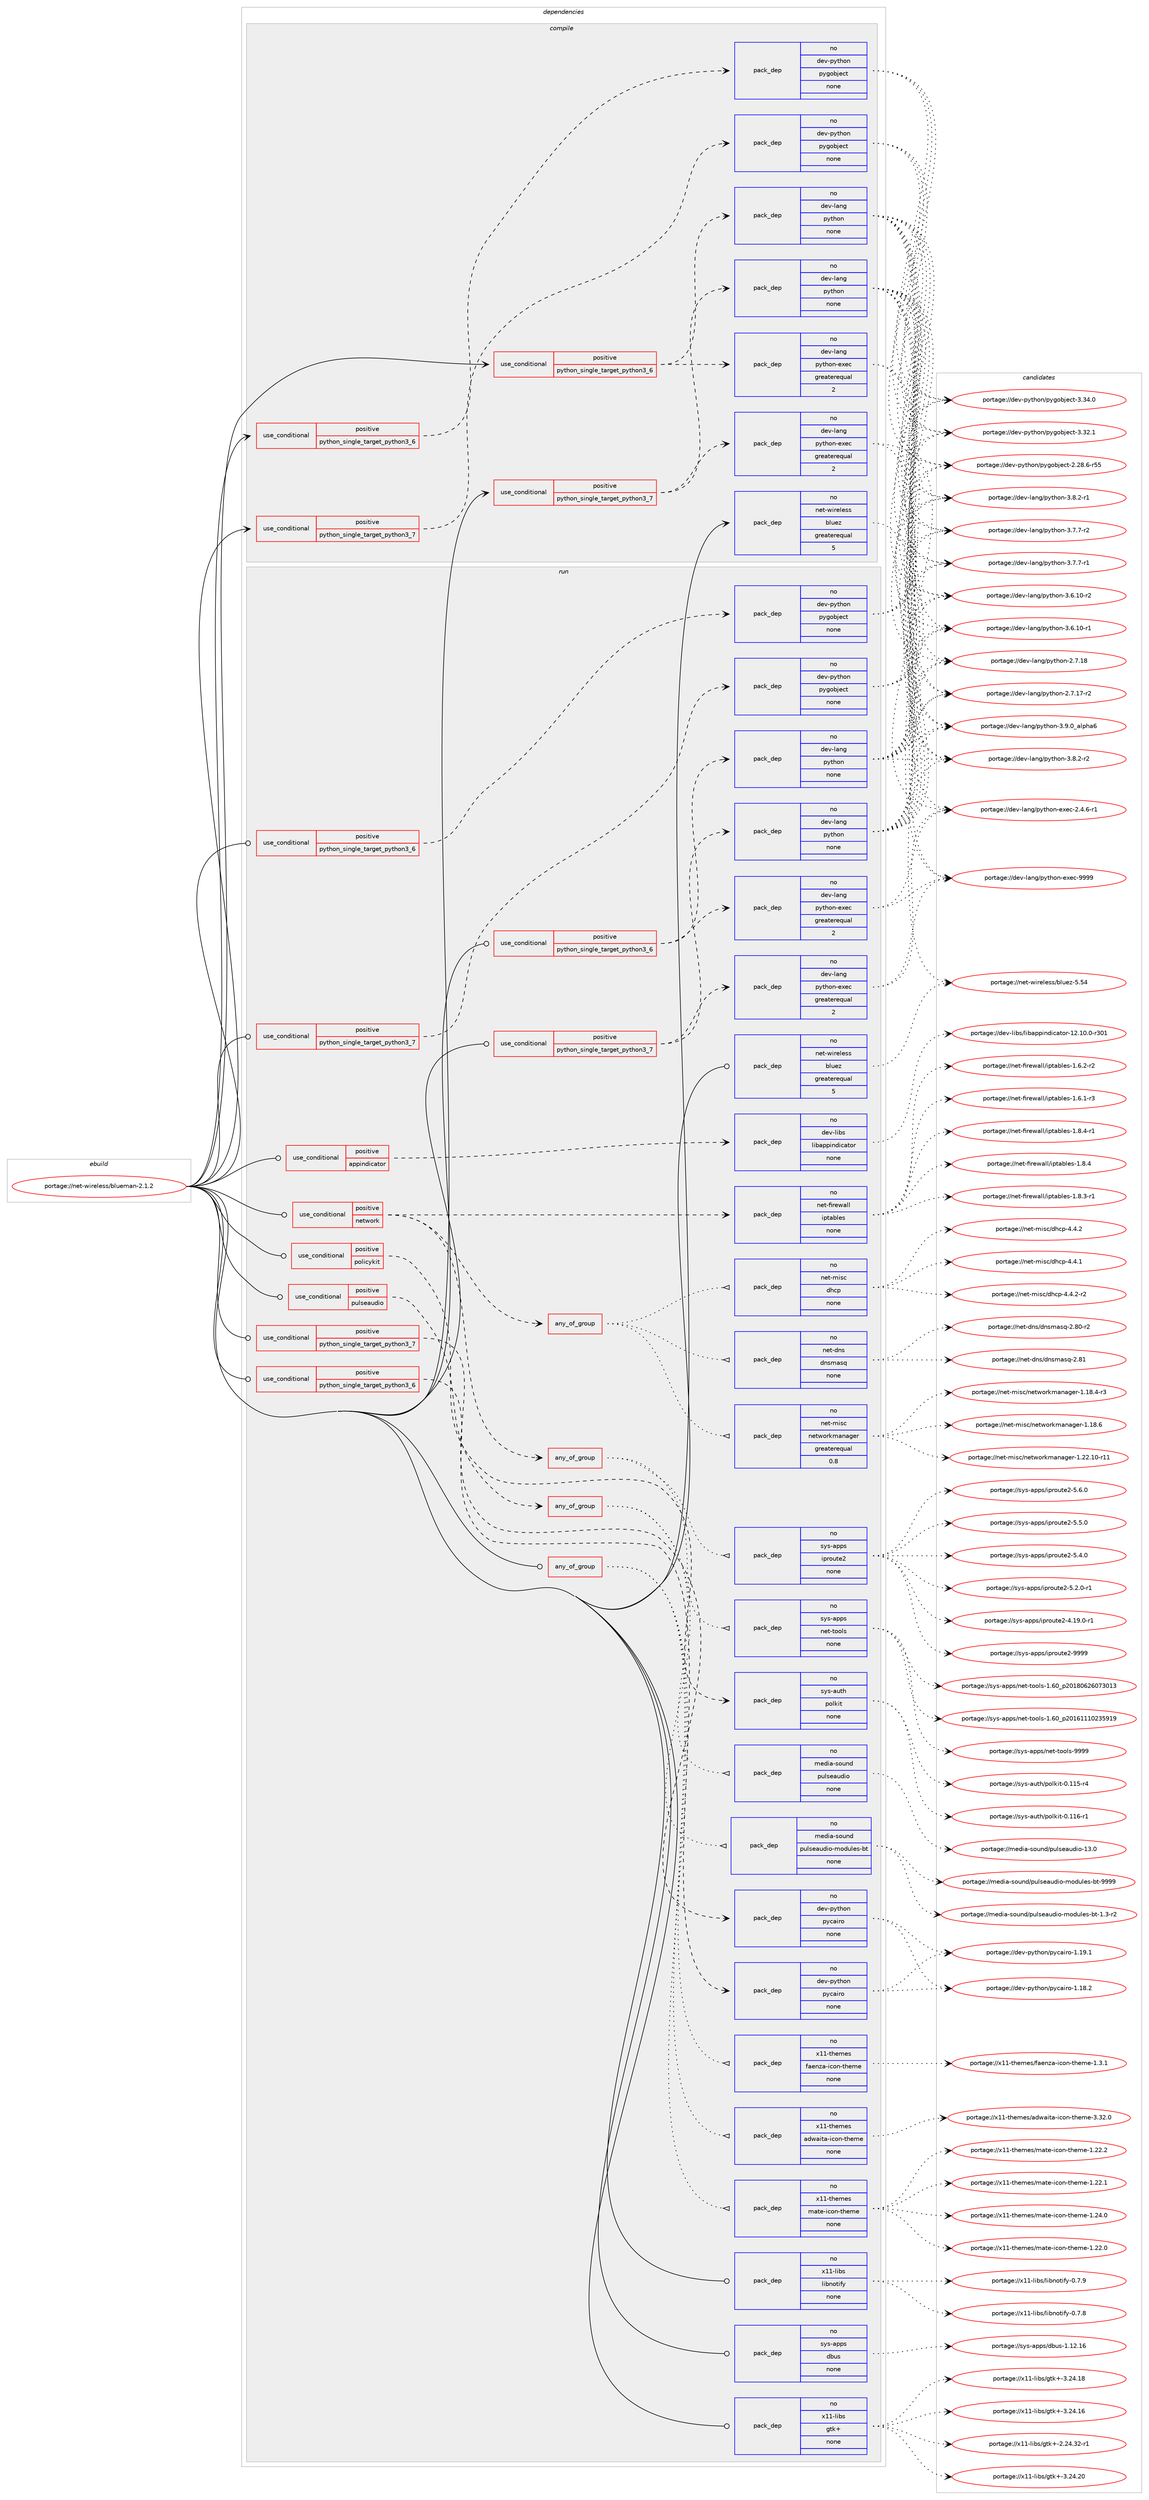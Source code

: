 digraph prolog {

# *************
# Graph options
# *************

newrank=true;
concentrate=true;
compound=true;
graph [rankdir=LR,fontname=Helvetica,fontsize=10,ranksep=1.5];#, ranksep=2.5, nodesep=0.2];
edge  [arrowhead=vee];
node  [fontname=Helvetica,fontsize=10];

# **********
# The ebuild
# **********

subgraph cluster_leftcol {
color=gray;
rank=same;
label=<<i>ebuild</i>>;
id [label="portage://net-wireless/blueman-2.1.2", color=red, width=4, href="../net-wireless/blueman-2.1.2.svg"];
}

# ****************
# The dependencies
# ****************

subgraph cluster_midcol {
color=gray;
label=<<i>dependencies</i>>;
subgraph cluster_compile {
fillcolor="#eeeeee";
style=filled;
label=<<i>compile</i>>;
subgraph cond934 {
dependency7426 [label=<<TABLE BORDER="0" CELLBORDER="1" CELLSPACING="0" CELLPADDING="4"><TR><TD ROWSPAN="3" CELLPADDING="10">use_conditional</TD></TR><TR><TD>positive</TD></TR><TR><TD>python_single_target_python3_6</TD></TR></TABLE>>, shape=none, color=red];
subgraph pack6392 {
dependency7427 [label=<<TABLE BORDER="0" CELLBORDER="1" CELLSPACING="0" CELLPADDING="4" WIDTH="220"><TR><TD ROWSPAN="6" CELLPADDING="30">pack_dep</TD></TR><TR><TD WIDTH="110">no</TD></TR><TR><TD>dev-lang</TD></TR><TR><TD>python</TD></TR><TR><TD>none</TD></TR><TR><TD></TD></TR></TABLE>>, shape=none, color=blue];
}
dependency7426:e -> dependency7427:w [weight=20,style="dashed",arrowhead="vee"];
subgraph pack6393 {
dependency7428 [label=<<TABLE BORDER="0" CELLBORDER="1" CELLSPACING="0" CELLPADDING="4" WIDTH="220"><TR><TD ROWSPAN="6" CELLPADDING="30">pack_dep</TD></TR><TR><TD WIDTH="110">no</TD></TR><TR><TD>dev-lang</TD></TR><TR><TD>python-exec</TD></TR><TR><TD>greaterequal</TD></TR><TR><TD>2</TD></TR></TABLE>>, shape=none, color=blue];
}
dependency7426:e -> dependency7428:w [weight=20,style="dashed",arrowhead="vee"];
}
id:e -> dependency7426:w [weight=20,style="solid",arrowhead="vee"];
subgraph cond935 {
dependency7429 [label=<<TABLE BORDER="0" CELLBORDER="1" CELLSPACING="0" CELLPADDING="4"><TR><TD ROWSPAN="3" CELLPADDING="10">use_conditional</TD></TR><TR><TD>positive</TD></TR><TR><TD>python_single_target_python3_6</TD></TR></TABLE>>, shape=none, color=red];
subgraph pack6394 {
dependency7430 [label=<<TABLE BORDER="0" CELLBORDER="1" CELLSPACING="0" CELLPADDING="4" WIDTH="220"><TR><TD ROWSPAN="6" CELLPADDING="30">pack_dep</TD></TR><TR><TD WIDTH="110">no</TD></TR><TR><TD>dev-python</TD></TR><TR><TD>pygobject</TD></TR><TR><TD>none</TD></TR><TR><TD></TD></TR></TABLE>>, shape=none, color=blue];
}
dependency7429:e -> dependency7430:w [weight=20,style="dashed",arrowhead="vee"];
}
id:e -> dependency7429:w [weight=20,style="solid",arrowhead="vee"];
subgraph cond936 {
dependency7431 [label=<<TABLE BORDER="0" CELLBORDER="1" CELLSPACING="0" CELLPADDING="4"><TR><TD ROWSPAN="3" CELLPADDING="10">use_conditional</TD></TR><TR><TD>positive</TD></TR><TR><TD>python_single_target_python3_7</TD></TR></TABLE>>, shape=none, color=red];
subgraph pack6395 {
dependency7432 [label=<<TABLE BORDER="0" CELLBORDER="1" CELLSPACING="0" CELLPADDING="4" WIDTH="220"><TR><TD ROWSPAN="6" CELLPADDING="30">pack_dep</TD></TR><TR><TD WIDTH="110">no</TD></TR><TR><TD>dev-lang</TD></TR><TR><TD>python</TD></TR><TR><TD>none</TD></TR><TR><TD></TD></TR></TABLE>>, shape=none, color=blue];
}
dependency7431:e -> dependency7432:w [weight=20,style="dashed",arrowhead="vee"];
subgraph pack6396 {
dependency7433 [label=<<TABLE BORDER="0" CELLBORDER="1" CELLSPACING="0" CELLPADDING="4" WIDTH="220"><TR><TD ROWSPAN="6" CELLPADDING="30">pack_dep</TD></TR><TR><TD WIDTH="110">no</TD></TR><TR><TD>dev-lang</TD></TR><TR><TD>python-exec</TD></TR><TR><TD>greaterequal</TD></TR><TR><TD>2</TD></TR></TABLE>>, shape=none, color=blue];
}
dependency7431:e -> dependency7433:w [weight=20,style="dashed",arrowhead="vee"];
}
id:e -> dependency7431:w [weight=20,style="solid",arrowhead="vee"];
subgraph cond937 {
dependency7434 [label=<<TABLE BORDER="0" CELLBORDER="1" CELLSPACING="0" CELLPADDING="4"><TR><TD ROWSPAN="3" CELLPADDING="10">use_conditional</TD></TR><TR><TD>positive</TD></TR><TR><TD>python_single_target_python3_7</TD></TR></TABLE>>, shape=none, color=red];
subgraph pack6397 {
dependency7435 [label=<<TABLE BORDER="0" CELLBORDER="1" CELLSPACING="0" CELLPADDING="4" WIDTH="220"><TR><TD ROWSPAN="6" CELLPADDING="30">pack_dep</TD></TR><TR><TD WIDTH="110">no</TD></TR><TR><TD>dev-python</TD></TR><TR><TD>pygobject</TD></TR><TR><TD>none</TD></TR><TR><TD></TD></TR></TABLE>>, shape=none, color=blue];
}
dependency7434:e -> dependency7435:w [weight=20,style="dashed",arrowhead="vee"];
}
id:e -> dependency7434:w [weight=20,style="solid",arrowhead="vee"];
subgraph pack6398 {
dependency7436 [label=<<TABLE BORDER="0" CELLBORDER="1" CELLSPACING="0" CELLPADDING="4" WIDTH="220"><TR><TD ROWSPAN="6" CELLPADDING="30">pack_dep</TD></TR><TR><TD WIDTH="110">no</TD></TR><TR><TD>net-wireless</TD></TR><TR><TD>bluez</TD></TR><TR><TD>greaterequal</TD></TR><TR><TD>5</TD></TR></TABLE>>, shape=none, color=blue];
}
id:e -> dependency7436:w [weight=20,style="solid",arrowhead="vee"];
}
subgraph cluster_compileandrun {
fillcolor="#eeeeee";
style=filled;
label=<<i>compile and run</i>>;
}
subgraph cluster_run {
fillcolor="#eeeeee";
style=filled;
label=<<i>run</i>>;
subgraph any86 {
dependency7437 [label=<<TABLE BORDER="0" CELLBORDER="1" CELLSPACING="0" CELLPADDING="4"><TR><TD CELLPADDING="10">any_of_group</TD></TR></TABLE>>, shape=none, color=red];subgraph pack6399 {
dependency7438 [label=<<TABLE BORDER="0" CELLBORDER="1" CELLSPACING="0" CELLPADDING="4" WIDTH="220"><TR><TD ROWSPAN="6" CELLPADDING="30">pack_dep</TD></TR><TR><TD WIDTH="110">no</TD></TR><TR><TD>x11-themes</TD></TR><TR><TD>adwaita-icon-theme</TD></TR><TR><TD>none</TD></TR><TR><TD></TD></TR></TABLE>>, shape=none, color=blue];
}
dependency7437:e -> dependency7438:w [weight=20,style="dotted",arrowhead="oinv"];
subgraph pack6400 {
dependency7439 [label=<<TABLE BORDER="0" CELLBORDER="1" CELLSPACING="0" CELLPADDING="4" WIDTH="220"><TR><TD ROWSPAN="6" CELLPADDING="30">pack_dep</TD></TR><TR><TD WIDTH="110">no</TD></TR><TR><TD>x11-themes</TD></TR><TR><TD>faenza-icon-theme</TD></TR><TR><TD>none</TD></TR><TR><TD></TD></TR></TABLE>>, shape=none, color=blue];
}
dependency7437:e -> dependency7439:w [weight=20,style="dotted",arrowhead="oinv"];
subgraph pack6401 {
dependency7440 [label=<<TABLE BORDER="0" CELLBORDER="1" CELLSPACING="0" CELLPADDING="4" WIDTH="220"><TR><TD ROWSPAN="6" CELLPADDING="30">pack_dep</TD></TR><TR><TD WIDTH="110">no</TD></TR><TR><TD>x11-themes</TD></TR><TR><TD>mate-icon-theme</TD></TR><TR><TD>none</TD></TR><TR><TD></TD></TR></TABLE>>, shape=none, color=blue];
}
dependency7437:e -> dependency7440:w [weight=20,style="dotted",arrowhead="oinv"];
}
id:e -> dependency7437:w [weight=20,style="solid",arrowhead="odot"];
subgraph cond938 {
dependency7441 [label=<<TABLE BORDER="0" CELLBORDER="1" CELLSPACING="0" CELLPADDING="4"><TR><TD ROWSPAN="3" CELLPADDING="10">use_conditional</TD></TR><TR><TD>positive</TD></TR><TR><TD>appindicator</TD></TR></TABLE>>, shape=none, color=red];
subgraph pack6402 {
dependency7442 [label=<<TABLE BORDER="0" CELLBORDER="1" CELLSPACING="0" CELLPADDING="4" WIDTH="220"><TR><TD ROWSPAN="6" CELLPADDING="30">pack_dep</TD></TR><TR><TD WIDTH="110">no</TD></TR><TR><TD>dev-libs</TD></TR><TR><TD>libappindicator</TD></TR><TR><TD>none</TD></TR><TR><TD></TD></TR></TABLE>>, shape=none, color=blue];
}
dependency7441:e -> dependency7442:w [weight=20,style="dashed",arrowhead="vee"];
}
id:e -> dependency7441:w [weight=20,style="solid",arrowhead="odot"];
subgraph cond939 {
dependency7443 [label=<<TABLE BORDER="0" CELLBORDER="1" CELLSPACING="0" CELLPADDING="4"><TR><TD ROWSPAN="3" CELLPADDING="10">use_conditional</TD></TR><TR><TD>positive</TD></TR><TR><TD>network</TD></TR></TABLE>>, shape=none, color=red];
subgraph pack6403 {
dependency7444 [label=<<TABLE BORDER="0" CELLBORDER="1" CELLSPACING="0" CELLPADDING="4" WIDTH="220"><TR><TD ROWSPAN="6" CELLPADDING="30">pack_dep</TD></TR><TR><TD WIDTH="110">no</TD></TR><TR><TD>net-firewall</TD></TR><TR><TD>iptables</TD></TR><TR><TD>none</TD></TR><TR><TD></TD></TR></TABLE>>, shape=none, color=blue];
}
dependency7443:e -> dependency7444:w [weight=20,style="dashed",arrowhead="vee"];
subgraph any87 {
dependency7445 [label=<<TABLE BORDER="0" CELLBORDER="1" CELLSPACING="0" CELLPADDING="4"><TR><TD CELLPADDING="10">any_of_group</TD></TR></TABLE>>, shape=none, color=red];subgraph pack6404 {
dependency7446 [label=<<TABLE BORDER="0" CELLBORDER="1" CELLSPACING="0" CELLPADDING="4" WIDTH="220"><TR><TD ROWSPAN="6" CELLPADDING="30">pack_dep</TD></TR><TR><TD WIDTH="110">no</TD></TR><TR><TD>sys-apps</TD></TR><TR><TD>net-tools</TD></TR><TR><TD>none</TD></TR><TR><TD></TD></TR></TABLE>>, shape=none, color=blue];
}
dependency7445:e -> dependency7446:w [weight=20,style="dotted",arrowhead="oinv"];
subgraph pack6405 {
dependency7447 [label=<<TABLE BORDER="0" CELLBORDER="1" CELLSPACING="0" CELLPADDING="4" WIDTH="220"><TR><TD ROWSPAN="6" CELLPADDING="30">pack_dep</TD></TR><TR><TD WIDTH="110">no</TD></TR><TR><TD>sys-apps</TD></TR><TR><TD>iproute2</TD></TR><TR><TD>none</TD></TR><TR><TD></TD></TR></TABLE>>, shape=none, color=blue];
}
dependency7445:e -> dependency7447:w [weight=20,style="dotted",arrowhead="oinv"];
}
dependency7443:e -> dependency7445:w [weight=20,style="dashed",arrowhead="vee"];
subgraph any88 {
dependency7448 [label=<<TABLE BORDER="0" CELLBORDER="1" CELLSPACING="0" CELLPADDING="4"><TR><TD CELLPADDING="10">any_of_group</TD></TR></TABLE>>, shape=none, color=red];subgraph pack6406 {
dependency7449 [label=<<TABLE BORDER="0" CELLBORDER="1" CELLSPACING="0" CELLPADDING="4" WIDTH="220"><TR><TD ROWSPAN="6" CELLPADDING="30">pack_dep</TD></TR><TR><TD WIDTH="110">no</TD></TR><TR><TD>net-dns</TD></TR><TR><TD>dnsmasq</TD></TR><TR><TD>none</TD></TR><TR><TD></TD></TR></TABLE>>, shape=none, color=blue];
}
dependency7448:e -> dependency7449:w [weight=20,style="dotted",arrowhead="oinv"];
subgraph pack6407 {
dependency7450 [label=<<TABLE BORDER="0" CELLBORDER="1" CELLSPACING="0" CELLPADDING="4" WIDTH="220"><TR><TD ROWSPAN="6" CELLPADDING="30">pack_dep</TD></TR><TR><TD WIDTH="110">no</TD></TR><TR><TD>net-misc</TD></TR><TR><TD>dhcp</TD></TR><TR><TD>none</TD></TR><TR><TD></TD></TR></TABLE>>, shape=none, color=blue];
}
dependency7448:e -> dependency7450:w [weight=20,style="dotted",arrowhead="oinv"];
subgraph pack6408 {
dependency7451 [label=<<TABLE BORDER="0" CELLBORDER="1" CELLSPACING="0" CELLPADDING="4" WIDTH="220"><TR><TD ROWSPAN="6" CELLPADDING="30">pack_dep</TD></TR><TR><TD WIDTH="110">no</TD></TR><TR><TD>net-misc</TD></TR><TR><TD>networkmanager</TD></TR><TR><TD>greaterequal</TD></TR><TR><TD>0.8</TD></TR></TABLE>>, shape=none, color=blue];
}
dependency7448:e -> dependency7451:w [weight=20,style="dotted",arrowhead="oinv"];
}
dependency7443:e -> dependency7448:w [weight=20,style="dashed",arrowhead="vee"];
}
id:e -> dependency7443:w [weight=20,style="solid",arrowhead="odot"];
subgraph cond940 {
dependency7452 [label=<<TABLE BORDER="0" CELLBORDER="1" CELLSPACING="0" CELLPADDING="4"><TR><TD ROWSPAN="3" CELLPADDING="10">use_conditional</TD></TR><TR><TD>positive</TD></TR><TR><TD>policykit</TD></TR></TABLE>>, shape=none, color=red];
subgraph pack6409 {
dependency7453 [label=<<TABLE BORDER="0" CELLBORDER="1" CELLSPACING="0" CELLPADDING="4" WIDTH="220"><TR><TD ROWSPAN="6" CELLPADDING="30">pack_dep</TD></TR><TR><TD WIDTH="110">no</TD></TR><TR><TD>sys-auth</TD></TR><TR><TD>polkit</TD></TR><TR><TD>none</TD></TR><TR><TD></TD></TR></TABLE>>, shape=none, color=blue];
}
dependency7452:e -> dependency7453:w [weight=20,style="dashed",arrowhead="vee"];
}
id:e -> dependency7452:w [weight=20,style="solid",arrowhead="odot"];
subgraph cond941 {
dependency7454 [label=<<TABLE BORDER="0" CELLBORDER="1" CELLSPACING="0" CELLPADDING="4"><TR><TD ROWSPAN="3" CELLPADDING="10">use_conditional</TD></TR><TR><TD>positive</TD></TR><TR><TD>pulseaudio</TD></TR></TABLE>>, shape=none, color=red];
subgraph any89 {
dependency7455 [label=<<TABLE BORDER="0" CELLBORDER="1" CELLSPACING="0" CELLPADDING="4"><TR><TD CELLPADDING="10">any_of_group</TD></TR></TABLE>>, shape=none, color=red];subgraph pack6410 {
dependency7456 [label=<<TABLE BORDER="0" CELLBORDER="1" CELLSPACING="0" CELLPADDING="4" WIDTH="220"><TR><TD ROWSPAN="6" CELLPADDING="30">pack_dep</TD></TR><TR><TD WIDTH="110">no</TD></TR><TR><TD>media-sound</TD></TR><TR><TD>pulseaudio</TD></TR><TR><TD>none</TD></TR><TR><TD></TD></TR></TABLE>>, shape=none, color=blue];
}
dependency7455:e -> dependency7456:w [weight=20,style="dotted",arrowhead="oinv"];
subgraph pack6411 {
dependency7457 [label=<<TABLE BORDER="0" CELLBORDER="1" CELLSPACING="0" CELLPADDING="4" WIDTH="220"><TR><TD ROWSPAN="6" CELLPADDING="30">pack_dep</TD></TR><TR><TD WIDTH="110">no</TD></TR><TR><TD>media-sound</TD></TR><TR><TD>pulseaudio-modules-bt</TD></TR><TR><TD>none</TD></TR><TR><TD></TD></TR></TABLE>>, shape=none, color=blue];
}
dependency7455:e -> dependency7457:w [weight=20,style="dotted",arrowhead="oinv"];
}
dependency7454:e -> dependency7455:w [weight=20,style="dashed",arrowhead="vee"];
}
id:e -> dependency7454:w [weight=20,style="solid",arrowhead="odot"];
subgraph cond942 {
dependency7458 [label=<<TABLE BORDER="0" CELLBORDER="1" CELLSPACING="0" CELLPADDING="4"><TR><TD ROWSPAN="3" CELLPADDING="10">use_conditional</TD></TR><TR><TD>positive</TD></TR><TR><TD>python_single_target_python3_6</TD></TR></TABLE>>, shape=none, color=red];
subgraph pack6412 {
dependency7459 [label=<<TABLE BORDER="0" CELLBORDER="1" CELLSPACING="0" CELLPADDING="4" WIDTH="220"><TR><TD ROWSPAN="6" CELLPADDING="30">pack_dep</TD></TR><TR><TD WIDTH="110">no</TD></TR><TR><TD>dev-lang</TD></TR><TR><TD>python</TD></TR><TR><TD>none</TD></TR><TR><TD></TD></TR></TABLE>>, shape=none, color=blue];
}
dependency7458:e -> dependency7459:w [weight=20,style="dashed",arrowhead="vee"];
subgraph pack6413 {
dependency7460 [label=<<TABLE BORDER="0" CELLBORDER="1" CELLSPACING="0" CELLPADDING="4" WIDTH="220"><TR><TD ROWSPAN="6" CELLPADDING="30">pack_dep</TD></TR><TR><TD WIDTH="110">no</TD></TR><TR><TD>dev-lang</TD></TR><TR><TD>python-exec</TD></TR><TR><TD>greaterequal</TD></TR><TR><TD>2</TD></TR></TABLE>>, shape=none, color=blue];
}
dependency7458:e -> dependency7460:w [weight=20,style="dashed",arrowhead="vee"];
}
id:e -> dependency7458:w [weight=20,style="solid",arrowhead="odot"];
subgraph cond943 {
dependency7461 [label=<<TABLE BORDER="0" CELLBORDER="1" CELLSPACING="0" CELLPADDING="4"><TR><TD ROWSPAN="3" CELLPADDING="10">use_conditional</TD></TR><TR><TD>positive</TD></TR><TR><TD>python_single_target_python3_6</TD></TR></TABLE>>, shape=none, color=red];
subgraph pack6414 {
dependency7462 [label=<<TABLE BORDER="0" CELLBORDER="1" CELLSPACING="0" CELLPADDING="4" WIDTH="220"><TR><TD ROWSPAN="6" CELLPADDING="30">pack_dep</TD></TR><TR><TD WIDTH="110">no</TD></TR><TR><TD>dev-python</TD></TR><TR><TD>pycairo</TD></TR><TR><TD>none</TD></TR><TR><TD></TD></TR></TABLE>>, shape=none, color=blue];
}
dependency7461:e -> dependency7462:w [weight=20,style="dashed",arrowhead="vee"];
}
id:e -> dependency7461:w [weight=20,style="solid",arrowhead="odot"];
subgraph cond944 {
dependency7463 [label=<<TABLE BORDER="0" CELLBORDER="1" CELLSPACING="0" CELLPADDING="4"><TR><TD ROWSPAN="3" CELLPADDING="10">use_conditional</TD></TR><TR><TD>positive</TD></TR><TR><TD>python_single_target_python3_6</TD></TR></TABLE>>, shape=none, color=red];
subgraph pack6415 {
dependency7464 [label=<<TABLE BORDER="0" CELLBORDER="1" CELLSPACING="0" CELLPADDING="4" WIDTH="220"><TR><TD ROWSPAN="6" CELLPADDING="30">pack_dep</TD></TR><TR><TD WIDTH="110">no</TD></TR><TR><TD>dev-python</TD></TR><TR><TD>pygobject</TD></TR><TR><TD>none</TD></TR><TR><TD></TD></TR></TABLE>>, shape=none, color=blue];
}
dependency7463:e -> dependency7464:w [weight=20,style="dashed",arrowhead="vee"];
}
id:e -> dependency7463:w [weight=20,style="solid",arrowhead="odot"];
subgraph cond945 {
dependency7465 [label=<<TABLE BORDER="0" CELLBORDER="1" CELLSPACING="0" CELLPADDING="4"><TR><TD ROWSPAN="3" CELLPADDING="10">use_conditional</TD></TR><TR><TD>positive</TD></TR><TR><TD>python_single_target_python3_7</TD></TR></TABLE>>, shape=none, color=red];
subgraph pack6416 {
dependency7466 [label=<<TABLE BORDER="0" CELLBORDER="1" CELLSPACING="0" CELLPADDING="4" WIDTH="220"><TR><TD ROWSPAN="6" CELLPADDING="30">pack_dep</TD></TR><TR><TD WIDTH="110">no</TD></TR><TR><TD>dev-lang</TD></TR><TR><TD>python</TD></TR><TR><TD>none</TD></TR><TR><TD></TD></TR></TABLE>>, shape=none, color=blue];
}
dependency7465:e -> dependency7466:w [weight=20,style="dashed",arrowhead="vee"];
subgraph pack6417 {
dependency7467 [label=<<TABLE BORDER="0" CELLBORDER="1" CELLSPACING="0" CELLPADDING="4" WIDTH="220"><TR><TD ROWSPAN="6" CELLPADDING="30">pack_dep</TD></TR><TR><TD WIDTH="110">no</TD></TR><TR><TD>dev-lang</TD></TR><TR><TD>python-exec</TD></TR><TR><TD>greaterequal</TD></TR><TR><TD>2</TD></TR></TABLE>>, shape=none, color=blue];
}
dependency7465:e -> dependency7467:w [weight=20,style="dashed",arrowhead="vee"];
}
id:e -> dependency7465:w [weight=20,style="solid",arrowhead="odot"];
subgraph cond946 {
dependency7468 [label=<<TABLE BORDER="0" CELLBORDER="1" CELLSPACING="0" CELLPADDING="4"><TR><TD ROWSPAN="3" CELLPADDING="10">use_conditional</TD></TR><TR><TD>positive</TD></TR><TR><TD>python_single_target_python3_7</TD></TR></TABLE>>, shape=none, color=red];
subgraph pack6418 {
dependency7469 [label=<<TABLE BORDER="0" CELLBORDER="1" CELLSPACING="0" CELLPADDING="4" WIDTH="220"><TR><TD ROWSPAN="6" CELLPADDING="30">pack_dep</TD></TR><TR><TD WIDTH="110">no</TD></TR><TR><TD>dev-python</TD></TR><TR><TD>pycairo</TD></TR><TR><TD>none</TD></TR><TR><TD></TD></TR></TABLE>>, shape=none, color=blue];
}
dependency7468:e -> dependency7469:w [weight=20,style="dashed",arrowhead="vee"];
}
id:e -> dependency7468:w [weight=20,style="solid",arrowhead="odot"];
subgraph cond947 {
dependency7470 [label=<<TABLE BORDER="0" CELLBORDER="1" CELLSPACING="0" CELLPADDING="4"><TR><TD ROWSPAN="3" CELLPADDING="10">use_conditional</TD></TR><TR><TD>positive</TD></TR><TR><TD>python_single_target_python3_7</TD></TR></TABLE>>, shape=none, color=red];
subgraph pack6419 {
dependency7471 [label=<<TABLE BORDER="0" CELLBORDER="1" CELLSPACING="0" CELLPADDING="4" WIDTH="220"><TR><TD ROWSPAN="6" CELLPADDING="30">pack_dep</TD></TR><TR><TD WIDTH="110">no</TD></TR><TR><TD>dev-python</TD></TR><TR><TD>pygobject</TD></TR><TR><TD>none</TD></TR><TR><TD></TD></TR></TABLE>>, shape=none, color=blue];
}
dependency7470:e -> dependency7471:w [weight=20,style="dashed",arrowhead="vee"];
}
id:e -> dependency7470:w [weight=20,style="solid",arrowhead="odot"];
subgraph pack6420 {
dependency7472 [label=<<TABLE BORDER="0" CELLBORDER="1" CELLSPACING="0" CELLPADDING="4" WIDTH="220"><TR><TD ROWSPAN="6" CELLPADDING="30">pack_dep</TD></TR><TR><TD WIDTH="110">no</TD></TR><TR><TD>net-wireless</TD></TR><TR><TD>bluez</TD></TR><TR><TD>greaterequal</TD></TR><TR><TD>5</TD></TR></TABLE>>, shape=none, color=blue];
}
id:e -> dependency7472:w [weight=20,style="solid",arrowhead="odot"];
subgraph pack6421 {
dependency7473 [label=<<TABLE BORDER="0" CELLBORDER="1" CELLSPACING="0" CELLPADDING="4" WIDTH="220"><TR><TD ROWSPAN="6" CELLPADDING="30">pack_dep</TD></TR><TR><TD WIDTH="110">no</TD></TR><TR><TD>sys-apps</TD></TR><TR><TD>dbus</TD></TR><TR><TD>none</TD></TR><TR><TD></TD></TR></TABLE>>, shape=none, color=blue];
}
id:e -> dependency7473:w [weight=20,style="solid",arrowhead="odot"];
subgraph pack6422 {
dependency7474 [label=<<TABLE BORDER="0" CELLBORDER="1" CELLSPACING="0" CELLPADDING="4" WIDTH="220"><TR><TD ROWSPAN="6" CELLPADDING="30">pack_dep</TD></TR><TR><TD WIDTH="110">no</TD></TR><TR><TD>x11-libs</TD></TR><TR><TD>gtk+</TD></TR><TR><TD>none</TD></TR><TR><TD></TD></TR></TABLE>>, shape=none, color=blue];
}
id:e -> dependency7474:w [weight=20,style="solid",arrowhead="odot"];
subgraph pack6423 {
dependency7475 [label=<<TABLE BORDER="0" CELLBORDER="1" CELLSPACING="0" CELLPADDING="4" WIDTH="220"><TR><TD ROWSPAN="6" CELLPADDING="30">pack_dep</TD></TR><TR><TD WIDTH="110">no</TD></TR><TR><TD>x11-libs</TD></TR><TR><TD>libnotify</TD></TR><TR><TD>none</TD></TR><TR><TD></TD></TR></TABLE>>, shape=none, color=blue];
}
id:e -> dependency7475:w [weight=20,style="solid",arrowhead="odot"];
}
}

# **************
# The candidates
# **************

subgraph cluster_choices {
rank=same;
color=gray;
label=<<i>candidates</i>>;

subgraph choice6392 {
color=black;
nodesep=1;
choice10010111845108971101034711212111610411111045514657464895971081121049754 [label="portage://dev-lang/python-3.9.0_alpha6", color=red, width=4,href="../dev-lang/python-3.9.0_alpha6.svg"];
choice1001011184510897110103471121211161041111104551465646504511450 [label="portage://dev-lang/python-3.8.2-r2", color=red, width=4,href="../dev-lang/python-3.8.2-r2.svg"];
choice1001011184510897110103471121211161041111104551465646504511449 [label="portage://dev-lang/python-3.8.2-r1", color=red, width=4,href="../dev-lang/python-3.8.2-r1.svg"];
choice1001011184510897110103471121211161041111104551465546554511450 [label="portage://dev-lang/python-3.7.7-r2", color=red, width=4,href="../dev-lang/python-3.7.7-r2.svg"];
choice1001011184510897110103471121211161041111104551465546554511449 [label="portage://dev-lang/python-3.7.7-r1", color=red, width=4,href="../dev-lang/python-3.7.7-r1.svg"];
choice100101118451089711010347112121116104111110455146544649484511450 [label="portage://dev-lang/python-3.6.10-r2", color=red, width=4,href="../dev-lang/python-3.6.10-r2.svg"];
choice100101118451089711010347112121116104111110455146544649484511449 [label="portage://dev-lang/python-3.6.10-r1", color=red, width=4,href="../dev-lang/python-3.6.10-r1.svg"];
choice10010111845108971101034711212111610411111045504655464956 [label="portage://dev-lang/python-2.7.18", color=red, width=4,href="../dev-lang/python-2.7.18.svg"];
choice100101118451089711010347112121116104111110455046554649554511450 [label="portage://dev-lang/python-2.7.17-r2", color=red, width=4,href="../dev-lang/python-2.7.17-r2.svg"];
dependency7427:e -> choice10010111845108971101034711212111610411111045514657464895971081121049754:w [style=dotted,weight="100"];
dependency7427:e -> choice1001011184510897110103471121211161041111104551465646504511450:w [style=dotted,weight="100"];
dependency7427:e -> choice1001011184510897110103471121211161041111104551465646504511449:w [style=dotted,weight="100"];
dependency7427:e -> choice1001011184510897110103471121211161041111104551465546554511450:w [style=dotted,weight="100"];
dependency7427:e -> choice1001011184510897110103471121211161041111104551465546554511449:w [style=dotted,weight="100"];
dependency7427:e -> choice100101118451089711010347112121116104111110455146544649484511450:w [style=dotted,weight="100"];
dependency7427:e -> choice100101118451089711010347112121116104111110455146544649484511449:w [style=dotted,weight="100"];
dependency7427:e -> choice10010111845108971101034711212111610411111045504655464956:w [style=dotted,weight="100"];
dependency7427:e -> choice100101118451089711010347112121116104111110455046554649554511450:w [style=dotted,weight="100"];
}
subgraph choice6393 {
color=black;
nodesep=1;
choice10010111845108971101034711212111610411111045101120101994557575757 [label="portage://dev-lang/python-exec-9999", color=red, width=4,href="../dev-lang/python-exec-9999.svg"];
choice10010111845108971101034711212111610411111045101120101994550465246544511449 [label="portage://dev-lang/python-exec-2.4.6-r1", color=red, width=4,href="../dev-lang/python-exec-2.4.6-r1.svg"];
dependency7428:e -> choice10010111845108971101034711212111610411111045101120101994557575757:w [style=dotted,weight="100"];
dependency7428:e -> choice10010111845108971101034711212111610411111045101120101994550465246544511449:w [style=dotted,weight="100"];
}
subgraph choice6394 {
color=black;
nodesep=1;
choice1001011184511212111610411111047112121103111981061019911645514651524648 [label="portage://dev-python/pygobject-3.34.0", color=red, width=4,href="../dev-python/pygobject-3.34.0.svg"];
choice1001011184511212111610411111047112121103111981061019911645514651504649 [label="portage://dev-python/pygobject-3.32.1", color=red, width=4,href="../dev-python/pygobject-3.32.1.svg"];
choice1001011184511212111610411111047112121103111981061019911645504650564654451145353 [label="portage://dev-python/pygobject-2.28.6-r55", color=red, width=4,href="../dev-python/pygobject-2.28.6-r55.svg"];
dependency7430:e -> choice1001011184511212111610411111047112121103111981061019911645514651524648:w [style=dotted,weight="100"];
dependency7430:e -> choice1001011184511212111610411111047112121103111981061019911645514651504649:w [style=dotted,weight="100"];
dependency7430:e -> choice1001011184511212111610411111047112121103111981061019911645504650564654451145353:w [style=dotted,weight="100"];
}
subgraph choice6395 {
color=black;
nodesep=1;
choice10010111845108971101034711212111610411111045514657464895971081121049754 [label="portage://dev-lang/python-3.9.0_alpha6", color=red, width=4,href="../dev-lang/python-3.9.0_alpha6.svg"];
choice1001011184510897110103471121211161041111104551465646504511450 [label="portage://dev-lang/python-3.8.2-r2", color=red, width=4,href="../dev-lang/python-3.8.2-r2.svg"];
choice1001011184510897110103471121211161041111104551465646504511449 [label="portage://dev-lang/python-3.8.2-r1", color=red, width=4,href="../dev-lang/python-3.8.2-r1.svg"];
choice1001011184510897110103471121211161041111104551465546554511450 [label="portage://dev-lang/python-3.7.7-r2", color=red, width=4,href="../dev-lang/python-3.7.7-r2.svg"];
choice1001011184510897110103471121211161041111104551465546554511449 [label="portage://dev-lang/python-3.7.7-r1", color=red, width=4,href="../dev-lang/python-3.7.7-r1.svg"];
choice100101118451089711010347112121116104111110455146544649484511450 [label="portage://dev-lang/python-3.6.10-r2", color=red, width=4,href="../dev-lang/python-3.6.10-r2.svg"];
choice100101118451089711010347112121116104111110455146544649484511449 [label="portage://dev-lang/python-3.6.10-r1", color=red, width=4,href="../dev-lang/python-3.6.10-r1.svg"];
choice10010111845108971101034711212111610411111045504655464956 [label="portage://dev-lang/python-2.7.18", color=red, width=4,href="../dev-lang/python-2.7.18.svg"];
choice100101118451089711010347112121116104111110455046554649554511450 [label="portage://dev-lang/python-2.7.17-r2", color=red, width=4,href="../dev-lang/python-2.7.17-r2.svg"];
dependency7432:e -> choice10010111845108971101034711212111610411111045514657464895971081121049754:w [style=dotted,weight="100"];
dependency7432:e -> choice1001011184510897110103471121211161041111104551465646504511450:w [style=dotted,weight="100"];
dependency7432:e -> choice1001011184510897110103471121211161041111104551465646504511449:w [style=dotted,weight="100"];
dependency7432:e -> choice1001011184510897110103471121211161041111104551465546554511450:w [style=dotted,weight="100"];
dependency7432:e -> choice1001011184510897110103471121211161041111104551465546554511449:w [style=dotted,weight="100"];
dependency7432:e -> choice100101118451089711010347112121116104111110455146544649484511450:w [style=dotted,weight="100"];
dependency7432:e -> choice100101118451089711010347112121116104111110455146544649484511449:w [style=dotted,weight="100"];
dependency7432:e -> choice10010111845108971101034711212111610411111045504655464956:w [style=dotted,weight="100"];
dependency7432:e -> choice100101118451089711010347112121116104111110455046554649554511450:w [style=dotted,weight="100"];
}
subgraph choice6396 {
color=black;
nodesep=1;
choice10010111845108971101034711212111610411111045101120101994557575757 [label="portage://dev-lang/python-exec-9999", color=red, width=4,href="../dev-lang/python-exec-9999.svg"];
choice10010111845108971101034711212111610411111045101120101994550465246544511449 [label="portage://dev-lang/python-exec-2.4.6-r1", color=red, width=4,href="../dev-lang/python-exec-2.4.6-r1.svg"];
dependency7433:e -> choice10010111845108971101034711212111610411111045101120101994557575757:w [style=dotted,weight="100"];
dependency7433:e -> choice10010111845108971101034711212111610411111045101120101994550465246544511449:w [style=dotted,weight="100"];
}
subgraph choice6397 {
color=black;
nodesep=1;
choice1001011184511212111610411111047112121103111981061019911645514651524648 [label="portage://dev-python/pygobject-3.34.0", color=red, width=4,href="../dev-python/pygobject-3.34.0.svg"];
choice1001011184511212111610411111047112121103111981061019911645514651504649 [label="portage://dev-python/pygobject-3.32.1", color=red, width=4,href="../dev-python/pygobject-3.32.1.svg"];
choice1001011184511212111610411111047112121103111981061019911645504650564654451145353 [label="portage://dev-python/pygobject-2.28.6-r55", color=red, width=4,href="../dev-python/pygobject-2.28.6-r55.svg"];
dependency7435:e -> choice1001011184511212111610411111047112121103111981061019911645514651524648:w [style=dotted,weight="100"];
dependency7435:e -> choice1001011184511212111610411111047112121103111981061019911645514651504649:w [style=dotted,weight="100"];
dependency7435:e -> choice1001011184511212111610411111047112121103111981061019911645504650564654451145353:w [style=dotted,weight="100"];
}
subgraph choice6398 {
color=black;
nodesep=1;
choice1101011164511910511410110810111511547981081171011224553465352 [label="portage://net-wireless/bluez-5.54", color=red, width=4,href="../net-wireless/bluez-5.54.svg"];
dependency7436:e -> choice1101011164511910511410110810111511547981081171011224553465352:w [style=dotted,weight="100"];
}
subgraph choice6399 {
color=black;
nodesep=1;
choice1204949451161041011091011154797100119971051169745105991111104511610410110910145514651504648 [label="portage://x11-themes/adwaita-icon-theme-3.32.0", color=red, width=4,href="../x11-themes/adwaita-icon-theme-3.32.0.svg"];
dependency7438:e -> choice1204949451161041011091011154797100119971051169745105991111104511610410110910145514651504648:w [style=dotted,weight="100"];
}
subgraph choice6400 {
color=black;
nodesep=1;
choice120494945116104101109101115471029710111012297451059911111045116104101109101454946514649 [label="portage://x11-themes/faenza-icon-theme-1.3.1", color=red, width=4,href="../x11-themes/faenza-icon-theme-1.3.1.svg"];
dependency7439:e -> choice120494945116104101109101115471029710111012297451059911111045116104101109101454946514649:w [style=dotted,weight="100"];
}
subgraph choice6401 {
color=black;
nodesep=1;
choice120494945116104101109101115471099711610145105991111104511610410110910145494650524648 [label="portage://x11-themes/mate-icon-theme-1.24.0", color=red, width=4,href="../x11-themes/mate-icon-theme-1.24.0.svg"];
choice120494945116104101109101115471099711610145105991111104511610410110910145494650504650 [label="portage://x11-themes/mate-icon-theme-1.22.2", color=red, width=4,href="../x11-themes/mate-icon-theme-1.22.2.svg"];
choice120494945116104101109101115471099711610145105991111104511610410110910145494650504649 [label="portage://x11-themes/mate-icon-theme-1.22.1", color=red, width=4,href="../x11-themes/mate-icon-theme-1.22.1.svg"];
choice120494945116104101109101115471099711610145105991111104511610410110910145494650504648 [label="portage://x11-themes/mate-icon-theme-1.22.0", color=red, width=4,href="../x11-themes/mate-icon-theme-1.22.0.svg"];
dependency7440:e -> choice120494945116104101109101115471099711610145105991111104511610410110910145494650524648:w [style=dotted,weight="100"];
dependency7440:e -> choice120494945116104101109101115471099711610145105991111104511610410110910145494650504650:w [style=dotted,weight="100"];
dependency7440:e -> choice120494945116104101109101115471099711610145105991111104511610410110910145494650504649:w [style=dotted,weight="100"];
dependency7440:e -> choice120494945116104101109101115471099711610145105991111104511610410110910145494650504648:w [style=dotted,weight="100"];
}
subgraph choice6402 {
color=black;
nodesep=1;
choice10010111845108105981154710810598971121121051101001059997116111114454950464948464845114514849 [label="portage://dev-libs/libappindicator-12.10.0-r301", color=red, width=4,href="../dev-libs/libappindicator-12.10.0-r301.svg"];
dependency7442:e -> choice10010111845108105981154710810598971121121051101001059997116111114454950464948464845114514849:w [style=dotted,weight="100"];
}
subgraph choice6403 {
color=black;
nodesep=1;
choice11010111645102105114101119971081084710511211697981081011154549465646524511449 [label="portage://net-firewall/iptables-1.8.4-r1", color=red, width=4,href="../net-firewall/iptables-1.8.4-r1.svg"];
choice1101011164510210511410111997108108471051121169798108101115454946564652 [label="portage://net-firewall/iptables-1.8.4", color=red, width=4,href="../net-firewall/iptables-1.8.4.svg"];
choice11010111645102105114101119971081084710511211697981081011154549465646514511449 [label="portage://net-firewall/iptables-1.8.3-r1", color=red, width=4,href="../net-firewall/iptables-1.8.3-r1.svg"];
choice11010111645102105114101119971081084710511211697981081011154549465446504511450 [label="portage://net-firewall/iptables-1.6.2-r2", color=red, width=4,href="../net-firewall/iptables-1.6.2-r2.svg"];
choice11010111645102105114101119971081084710511211697981081011154549465446494511451 [label="portage://net-firewall/iptables-1.6.1-r3", color=red, width=4,href="../net-firewall/iptables-1.6.1-r3.svg"];
dependency7444:e -> choice11010111645102105114101119971081084710511211697981081011154549465646524511449:w [style=dotted,weight="100"];
dependency7444:e -> choice1101011164510210511410111997108108471051121169798108101115454946564652:w [style=dotted,weight="100"];
dependency7444:e -> choice11010111645102105114101119971081084710511211697981081011154549465646514511449:w [style=dotted,weight="100"];
dependency7444:e -> choice11010111645102105114101119971081084710511211697981081011154549465446504511450:w [style=dotted,weight="100"];
dependency7444:e -> choice11010111645102105114101119971081084710511211697981081011154549465446494511451:w [style=dotted,weight="100"];
}
subgraph choice6404 {
color=black;
nodesep=1;
choice115121115459711211211547110101116451161111111081154557575757 [label="portage://sys-apps/net-tools-9999", color=red, width=4,href="../sys-apps/net-tools-9999.svg"];
choice115121115459711211211547110101116451161111111081154549465448951125048495648545054485551484951 [label="portage://sys-apps/net-tools-1.60_p20180626073013", color=red, width=4,href="../sys-apps/net-tools-1.60_p20180626073013.svg"];
choice115121115459711211211547110101116451161111111081154549465448951125048495449494948505153574957 [label="portage://sys-apps/net-tools-1.60_p20161110235919", color=red, width=4,href="../sys-apps/net-tools-1.60_p20161110235919.svg"];
dependency7446:e -> choice115121115459711211211547110101116451161111111081154557575757:w [style=dotted,weight="100"];
dependency7446:e -> choice115121115459711211211547110101116451161111111081154549465448951125048495648545054485551484951:w [style=dotted,weight="100"];
dependency7446:e -> choice115121115459711211211547110101116451161111111081154549465448951125048495449494948505153574957:w [style=dotted,weight="100"];
}
subgraph choice6405 {
color=black;
nodesep=1;
choice115121115459711211211547105112114111117116101504557575757 [label="portage://sys-apps/iproute2-9999", color=red, width=4,href="../sys-apps/iproute2-9999.svg"];
choice11512111545971121121154710511211411111711610150455346544648 [label="portage://sys-apps/iproute2-5.6.0", color=red, width=4,href="../sys-apps/iproute2-5.6.0.svg"];
choice11512111545971121121154710511211411111711610150455346534648 [label="portage://sys-apps/iproute2-5.5.0", color=red, width=4,href="../sys-apps/iproute2-5.5.0.svg"];
choice11512111545971121121154710511211411111711610150455346524648 [label="portage://sys-apps/iproute2-5.4.0", color=red, width=4,href="../sys-apps/iproute2-5.4.0.svg"];
choice115121115459711211211547105112114111117116101504553465046484511449 [label="portage://sys-apps/iproute2-5.2.0-r1", color=red, width=4,href="../sys-apps/iproute2-5.2.0-r1.svg"];
choice11512111545971121121154710511211411111711610150455246495746484511449 [label="portage://sys-apps/iproute2-4.19.0-r1", color=red, width=4,href="../sys-apps/iproute2-4.19.0-r1.svg"];
dependency7447:e -> choice115121115459711211211547105112114111117116101504557575757:w [style=dotted,weight="100"];
dependency7447:e -> choice11512111545971121121154710511211411111711610150455346544648:w [style=dotted,weight="100"];
dependency7447:e -> choice11512111545971121121154710511211411111711610150455346534648:w [style=dotted,weight="100"];
dependency7447:e -> choice11512111545971121121154710511211411111711610150455346524648:w [style=dotted,weight="100"];
dependency7447:e -> choice115121115459711211211547105112114111117116101504553465046484511449:w [style=dotted,weight="100"];
dependency7447:e -> choice11512111545971121121154710511211411111711610150455246495746484511449:w [style=dotted,weight="100"];
}
subgraph choice6406 {
color=black;
nodesep=1;
choice1101011164510011011547100110115109971151134550465649 [label="portage://net-dns/dnsmasq-2.81", color=red, width=4,href="../net-dns/dnsmasq-2.81.svg"];
choice11010111645100110115471001101151099711511345504656484511450 [label="portage://net-dns/dnsmasq-2.80-r2", color=red, width=4,href="../net-dns/dnsmasq-2.80-r2.svg"];
dependency7449:e -> choice1101011164510011011547100110115109971151134550465649:w [style=dotted,weight="100"];
dependency7449:e -> choice11010111645100110115471001101151099711511345504656484511450:w [style=dotted,weight="100"];
}
subgraph choice6407 {
color=black;
nodesep=1;
choice110101116451091051159947100104991124552465246504511450 [label="portage://net-misc/dhcp-4.4.2-r2", color=red, width=4,href="../net-misc/dhcp-4.4.2-r2.svg"];
choice11010111645109105115994710010499112455246524650 [label="portage://net-misc/dhcp-4.4.2", color=red, width=4,href="../net-misc/dhcp-4.4.2.svg"];
choice11010111645109105115994710010499112455246524649 [label="portage://net-misc/dhcp-4.4.1", color=red, width=4,href="../net-misc/dhcp-4.4.1.svg"];
dependency7450:e -> choice110101116451091051159947100104991124552465246504511450:w [style=dotted,weight="100"];
dependency7450:e -> choice11010111645109105115994710010499112455246524650:w [style=dotted,weight="100"];
dependency7450:e -> choice11010111645109105115994710010499112455246524649:w [style=dotted,weight="100"];
}
subgraph choice6408 {
color=black;
nodesep=1;
choice11010111645109105115994711010111611911111410710997110971031011144549465050464948451144949 [label="portage://net-misc/networkmanager-1.22.10-r11", color=red, width=4,href="../net-misc/networkmanager-1.22.10-r11.svg"];
choice110101116451091051159947110101116119111114107109971109710310111445494649564654 [label="portage://net-misc/networkmanager-1.18.6", color=red, width=4,href="../net-misc/networkmanager-1.18.6.svg"];
choice1101011164510910511599471101011161191111141071099711097103101114454946495646524511451 [label="portage://net-misc/networkmanager-1.18.4-r3", color=red, width=4,href="../net-misc/networkmanager-1.18.4-r3.svg"];
dependency7451:e -> choice11010111645109105115994711010111611911111410710997110971031011144549465050464948451144949:w [style=dotted,weight="100"];
dependency7451:e -> choice110101116451091051159947110101116119111114107109971109710310111445494649564654:w [style=dotted,weight="100"];
dependency7451:e -> choice1101011164510910511599471101011161191111141071099711097103101114454946495646524511451:w [style=dotted,weight="100"];
}
subgraph choice6409 {
color=black;
nodesep=1;
choice1151211154597117116104471121111081071051164548464949544511449 [label="portage://sys-auth/polkit-0.116-r1", color=red, width=4,href="../sys-auth/polkit-0.116-r1.svg"];
choice1151211154597117116104471121111081071051164548464949534511452 [label="portage://sys-auth/polkit-0.115-r4", color=red, width=4,href="../sys-auth/polkit-0.115-r4.svg"];
dependency7453:e -> choice1151211154597117116104471121111081071051164548464949544511449:w [style=dotted,weight="100"];
dependency7453:e -> choice1151211154597117116104471121111081071051164548464949534511452:w [style=dotted,weight="100"];
}
subgraph choice6410 {
color=black;
nodesep=1;
choice109101100105974511511111711010047112117108115101971171001051114549514648 [label="portage://media-sound/pulseaudio-13.0", color=red, width=4,href="../media-sound/pulseaudio-13.0.svg"];
dependency7456:e -> choice109101100105974511511111711010047112117108115101971171001051114549514648:w [style=dotted,weight="100"];
}
subgraph choice6411 {
color=black;
nodesep=1;
choice109101100105974511511111711010047112117108115101971171001051114510911110011710810111545981164557575757 [label="portage://media-sound/pulseaudio-modules-bt-9999", color=red, width=4,href="../media-sound/pulseaudio-modules-bt-9999.svg"];
choice10910110010597451151111171101004711211710811510197117100105111451091111001171081011154598116454946514511450 [label="portage://media-sound/pulseaudio-modules-bt-1.3-r2", color=red, width=4,href="../media-sound/pulseaudio-modules-bt-1.3-r2.svg"];
dependency7457:e -> choice109101100105974511511111711010047112117108115101971171001051114510911110011710810111545981164557575757:w [style=dotted,weight="100"];
dependency7457:e -> choice10910110010597451151111171101004711211710811510197117100105111451091111001171081011154598116454946514511450:w [style=dotted,weight="100"];
}
subgraph choice6412 {
color=black;
nodesep=1;
choice10010111845108971101034711212111610411111045514657464895971081121049754 [label="portage://dev-lang/python-3.9.0_alpha6", color=red, width=4,href="../dev-lang/python-3.9.0_alpha6.svg"];
choice1001011184510897110103471121211161041111104551465646504511450 [label="portage://dev-lang/python-3.8.2-r2", color=red, width=4,href="../dev-lang/python-3.8.2-r2.svg"];
choice1001011184510897110103471121211161041111104551465646504511449 [label="portage://dev-lang/python-3.8.2-r1", color=red, width=4,href="../dev-lang/python-3.8.2-r1.svg"];
choice1001011184510897110103471121211161041111104551465546554511450 [label="portage://dev-lang/python-3.7.7-r2", color=red, width=4,href="../dev-lang/python-3.7.7-r2.svg"];
choice1001011184510897110103471121211161041111104551465546554511449 [label="portage://dev-lang/python-3.7.7-r1", color=red, width=4,href="../dev-lang/python-3.7.7-r1.svg"];
choice100101118451089711010347112121116104111110455146544649484511450 [label="portage://dev-lang/python-3.6.10-r2", color=red, width=4,href="../dev-lang/python-3.6.10-r2.svg"];
choice100101118451089711010347112121116104111110455146544649484511449 [label="portage://dev-lang/python-3.6.10-r1", color=red, width=4,href="../dev-lang/python-3.6.10-r1.svg"];
choice10010111845108971101034711212111610411111045504655464956 [label="portage://dev-lang/python-2.7.18", color=red, width=4,href="../dev-lang/python-2.7.18.svg"];
choice100101118451089711010347112121116104111110455046554649554511450 [label="portage://dev-lang/python-2.7.17-r2", color=red, width=4,href="../dev-lang/python-2.7.17-r2.svg"];
dependency7459:e -> choice10010111845108971101034711212111610411111045514657464895971081121049754:w [style=dotted,weight="100"];
dependency7459:e -> choice1001011184510897110103471121211161041111104551465646504511450:w [style=dotted,weight="100"];
dependency7459:e -> choice1001011184510897110103471121211161041111104551465646504511449:w [style=dotted,weight="100"];
dependency7459:e -> choice1001011184510897110103471121211161041111104551465546554511450:w [style=dotted,weight="100"];
dependency7459:e -> choice1001011184510897110103471121211161041111104551465546554511449:w [style=dotted,weight="100"];
dependency7459:e -> choice100101118451089711010347112121116104111110455146544649484511450:w [style=dotted,weight="100"];
dependency7459:e -> choice100101118451089711010347112121116104111110455146544649484511449:w [style=dotted,weight="100"];
dependency7459:e -> choice10010111845108971101034711212111610411111045504655464956:w [style=dotted,weight="100"];
dependency7459:e -> choice100101118451089711010347112121116104111110455046554649554511450:w [style=dotted,weight="100"];
}
subgraph choice6413 {
color=black;
nodesep=1;
choice10010111845108971101034711212111610411111045101120101994557575757 [label="portage://dev-lang/python-exec-9999", color=red, width=4,href="../dev-lang/python-exec-9999.svg"];
choice10010111845108971101034711212111610411111045101120101994550465246544511449 [label="portage://dev-lang/python-exec-2.4.6-r1", color=red, width=4,href="../dev-lang/python-exec-2.4.6-r1.svg"];
dependency7460:e -> choice10010111845108971101034711212111610411111045101120101994557575757:w [style=dotted,weight="100"];
dependency7460:e -> choice10010111845108971101034711212111610411111045101120101994550465246544511449:w [style=dotted,weight="100"];
}
subgraph choice6414 {
color=black;
nodesep=1;
choice1001011184511212111610411111047112121999710511411145494649574649 [label="portage://dev-python/pycairo-1.19.1", color=red, width=4,href="../dev-python/pycairo-1.19.1.svg"];
choice1001011184511212111610411111047112121999710511411145494649564650 [label="portage://dev-python/pycairo-1.18.2", color=red, width=4,href="../dev-python/pycairo-1.18.2.svg"];
dependency7462:e -> choice1001011184511212111610411111047112121999710511411145494649574649:w [style=dotted,weight="100"];
dependency7462:e -> choice1001011184511212111610411111047112121999710511411145494649564650:w [style=dotted,weight="100"];
}
subgraph choice6415 {
color=black;
nodesep=1;
choice1001011184511212111610411111047112121103111981061019911645514651524648 [label="portage://dev-python/pygobject-3.34.0", color=red, width=4,href="../dev-python/pygobject-3.34.0.svg"];
choice1001011184511212111610411111047112121103111981061019911645514651504649 [label="portage://dev-python/pygobject-3.32.1", color=red, width=4,href="../dev-python/pygobject-3.32.1.svg"];
choice1001011184511212111610411111047112121103111981061019911645504650564654451145353 [label="portage://dev-python/pygobject-2.28.6-r55", color=red, width=4,href="../dev-python/pygobject-2.28.6-r55.svg"];
dependency7464:e -> choice1001011184511212111610411111047112121103111981061019911645514651524648:w [style=dotted,weight="100"];
dependency7464:e -> choice1001011184511212111610411111047112121103111981061019911645514651504649:w [style=dotted,weight="100"];
dependency7464:e -> choice1001011184511212111610411111047112121103111981061019911645504650564654451145353:w [style=dotted,weight="100"];
}
subgraph choice6416 {
color=black;
nodesep=1;
choice10010111845108971101034711212111610411111045514657464895971081121049754 [label="portage://dev-lang/python-3.9.0_alpha6", color=red, width=4,href="../dev-lang/python-3.9.0_alpha6.svg"];
choice1001011184510897110103471121211161041111104551465646504511450 [label="portage://dev-lang/python-3.8.2-r2", color=red, width=4,href="../dev-lang/python-3.8.2-r2.svg"];
choice1001011184510897110103471121211161041111104551465646504511449 [label="portage://dev-lang/python-3.8.2-r1", color=red, width=4,href="../dev-lang/python-3.8.2-r1.svg"];
choice1001011184510897110103471121211161041111104551465546554511450 [label="portage://dev-lang/python-3.7.7-r2", color=red, width=4,href="../dev-lang/python-3.7.7-r2.svg"];
choice1001011184510897110103471121211161041111104551465546554511449 [label="portage://dev-lang/python-3.7.7-r1", color=red, width=4,href="../dev-lang/python-3.7.7-r1.svg"];
choice100101118451089711010347112121116104111110455146544649484511450 [label="portage://dev-lang/python-3.6.10-r2", color=red, width=4,href="../dev-lang/python-3.6.10-r2.svg"];
choice100101118451089711010347112121116104111110455146544649484511449 [label="portage://dev-lang/python-3.6.10-r1", color=red, width=4,href="../dev-lang/python-3.6.10-r1.svg"];
choice10010111845108971101034711212111610411111045504655464956 [label="portage://dev-lang/python-2.7.18", color=red, width=4,href="../dev-lang/python-2.7.18.svg"];
choice100101118451089711010347112121116104111110455046554649554511450 [label="portage://dev-lang/python-2.7.17-r2", color=red, width=4,href="../dev-lang/python-2.7.17-r2.svg"];
dependency7466:e -> choice10010111845108971101034711212111610411111045514657464895971081121049754:w [style=dotted,weight="100"];
dependency7466:e -> choice1001011184510897110103471121211161041111104551465646504511450:w [style=dotted,weight="100"];
dependency7466:e -> choice1001011184510897110103471121211161041111104551465646504511449:w [style=dotted,weight="100"];
dependency7466:e -> choice1001011184510897110103471121211161041111104551465546554511450:w [style=dotted,weight="100"];
dependency7466:e -> choice1001011184510897110103471121211161041111104551465546554511449:w [style=dotted,weight="100"];
dependency7466:e -> choice100101118451089711010347112121116104111110455146544649484511450:w [style=dotted,weight="100"];
dependency7466:e -> choice100101118451089711010347112121116104111110455146544649484511449:w [style=dotted,weight="100"];
dependency7466:e -> choice10010111845108971101034711212111610411111045504655464956:w [style=dotted,weight="100"];
dependency7466:e -> choice100101118451089711010347112121116104111110455046554649554511450:w [style=dotted,weight="100"];
}
subgraph choice6417 {
color=black;
nodesep=1;
choice10010111845108971101034711212111610411111045101120101994557575757 [label="portage://dev-lang/python-exec-9999", color=red, width=4,href="../dev-lang/python-exec-9999.svg"];
choice10010111845108971101034711212111610411111045101120101994550465246544511449 [label="portage://dev-lang/python-exec-2.4.6-r1", color=red, width=4,href="../dev-lang/python-exec-2.4.6-r1.svg"];
dependency7467:e -> choice10010111845108971101034711212111610411111045101120101994557575757:w [style=dotted,weight="100"];
dependency7467:e -> choice10010111845108971101034711212111610411111045101120101994550465246544511449:w [style=dotted,weight="100"];
}
subgraph choice6418 {
color=black;
nodesep=1;
choice1001011184511212111610411111047112121999710511411145494649574649 [label="portage://dev-python/pycairo-1.19.1", color=red, width=4,href="../dev-python/pycairo-1.19.1.svg"];
choice1001011184511212111610411111047112121999710511411145494649564650 [label="portage://dev-python/pycairo-1.18.2", color=red, width=4,href="../dev-python/pycairo-1.18.2.svg"];
dependency7469:e -> choice1001011184511212111610411111047112121999710511411145494649574649:w [style=dotted,weight="100"];
dependency7469:e -> choice1001011184511212111610411111047112121999710511411145494649564650:w [style=dotted,weight="100"];
}
subgraph choice6419 {
color=black;
nodesep=1;
choice1001011184511212111610411111047112121103111981061019911645514651524648 [label="portage://dev-python/pygobject-3.34.0", color=red, width=4,href="../dev-python/pygobject-3.34.0.svg"];
choice1001011184511212111610411111047112121103111981061019911645514651504649 [label="portage://dev-python/pygobject-3.32.1", color=red, width=4,href="../dev-python/pygobject-3.32.1.svg"];
choice1001011184511212111610411111047112121103111981061019911645504650564654451145353 [label="portage://dev-python/pygobject-2.28.6-r55", color=red, width=4,href="../dev-python/pygobject-2.28.6-r55.svg"];
dependency7471:e -> choice1001011184511212111610411111047112121103111981061019911645514651524648:w [style=dotted,weight="100"];
dependency7471:e -> choice1001011184511212111610411111047112121103111981061019911645514651504649:w [style=dotted,weight="100"];
dependency7471:e -> choice1001011184511212111610411111047112121103111981061019911645504650564654451145353:w [style=dotted,weight="100"];
}
subgraph choice6420 {
color=black;
nodesep=1;
choice1101011164511910511410110810111511547981081171011224553465352 [label="portage://net-wireless/bluez-5.54", color=red, width=4,href="../net-wireless/bluez-5.54.svg"];
dependency7472:e -> choice1101011164511910511410110810111511547981081171011224553465352:w [style=dotted,weight="100"];
}
subgraph choice6421 {
color=black;
nodesep=1;
choice115121115459711211211547100981171154549464950464954 [label="portage://sys-apps/dbus-1.12.16", color=red, width=4,href="../sys-apps/dbus-1.12.16.svg"];
dependency7473:e -> choice115121115459711211211547100981171154549464950464954:w [style=dotted,weight="100"];
}
subgraph choice6422 {
color=black;
nodesep=1;
choice1204949451081059811547103116107434551465052465048 [label="portage://x11-libs/gtk+-3.24.20", color=red, width=4,href="../x11-libs/gtk+-3.24.20.svg"];
choice1204949451081059811547103116107434551465052464956 [label="portage://x11-libs/gtk+-3.24.18", color=red, width=4,href="../x11-libs/gtk+-3.24.18.svg"];
choice1204949451081059811547103116107434551465052464954 [label="portage://x11-libs/gtk+-3.24.16", color=red, width=4,href="../x11-libs/gtk+-3.24.16.svg"];
choice12049494510810598115471031161074345504650524651504511449 [label="portage://x11-libs/gtk+-2.24.32-r1", color=red, width=4,href="../x11-libs/gtk+-2.24.32-r1.svg"];
dependency7474:e -> choice1204949451081059811547103116107434551465052465048:w [style=dotted,weight="100"];
dependency7474:e -> choice1204949451081059811547103116107434551465052464956:w [style=dotted,weight="100"];
dependency7474:e -> choice1204949451081059811547103116107434551465052464954:w [style=dotted,weight="100"];
dependency7474:e -> choice12049494510810598115471031161074345504650524651504511449:w [style=dotted,weight="100"];
}
subgraph choice6423 {
color=black;
nodesep=1;
choice120494945108105981154710810598110111116105102121454846554657 [label="portage://x11-libs/libnotify-0.7.9", color=red, width=4,href="../x11-libs/libnotify-0.7.9.svg"];
choice120494945108105981154710810598110111116105102121454846554656 [label="portage://x11-libs/libnotify-0.7.8", color=red, width=4,href="../x11-libs/libnotify-0.7.8.svg"];
dependency7475:e -> choice120494945108105981154710810598110111116105102121454846554657:w [style=dotted,weight="100"];
dependency7475:e -> choice120494945108105981154710810598110111116105102121454846554656:w [style=dotted,weight="100"];
}
}

}

